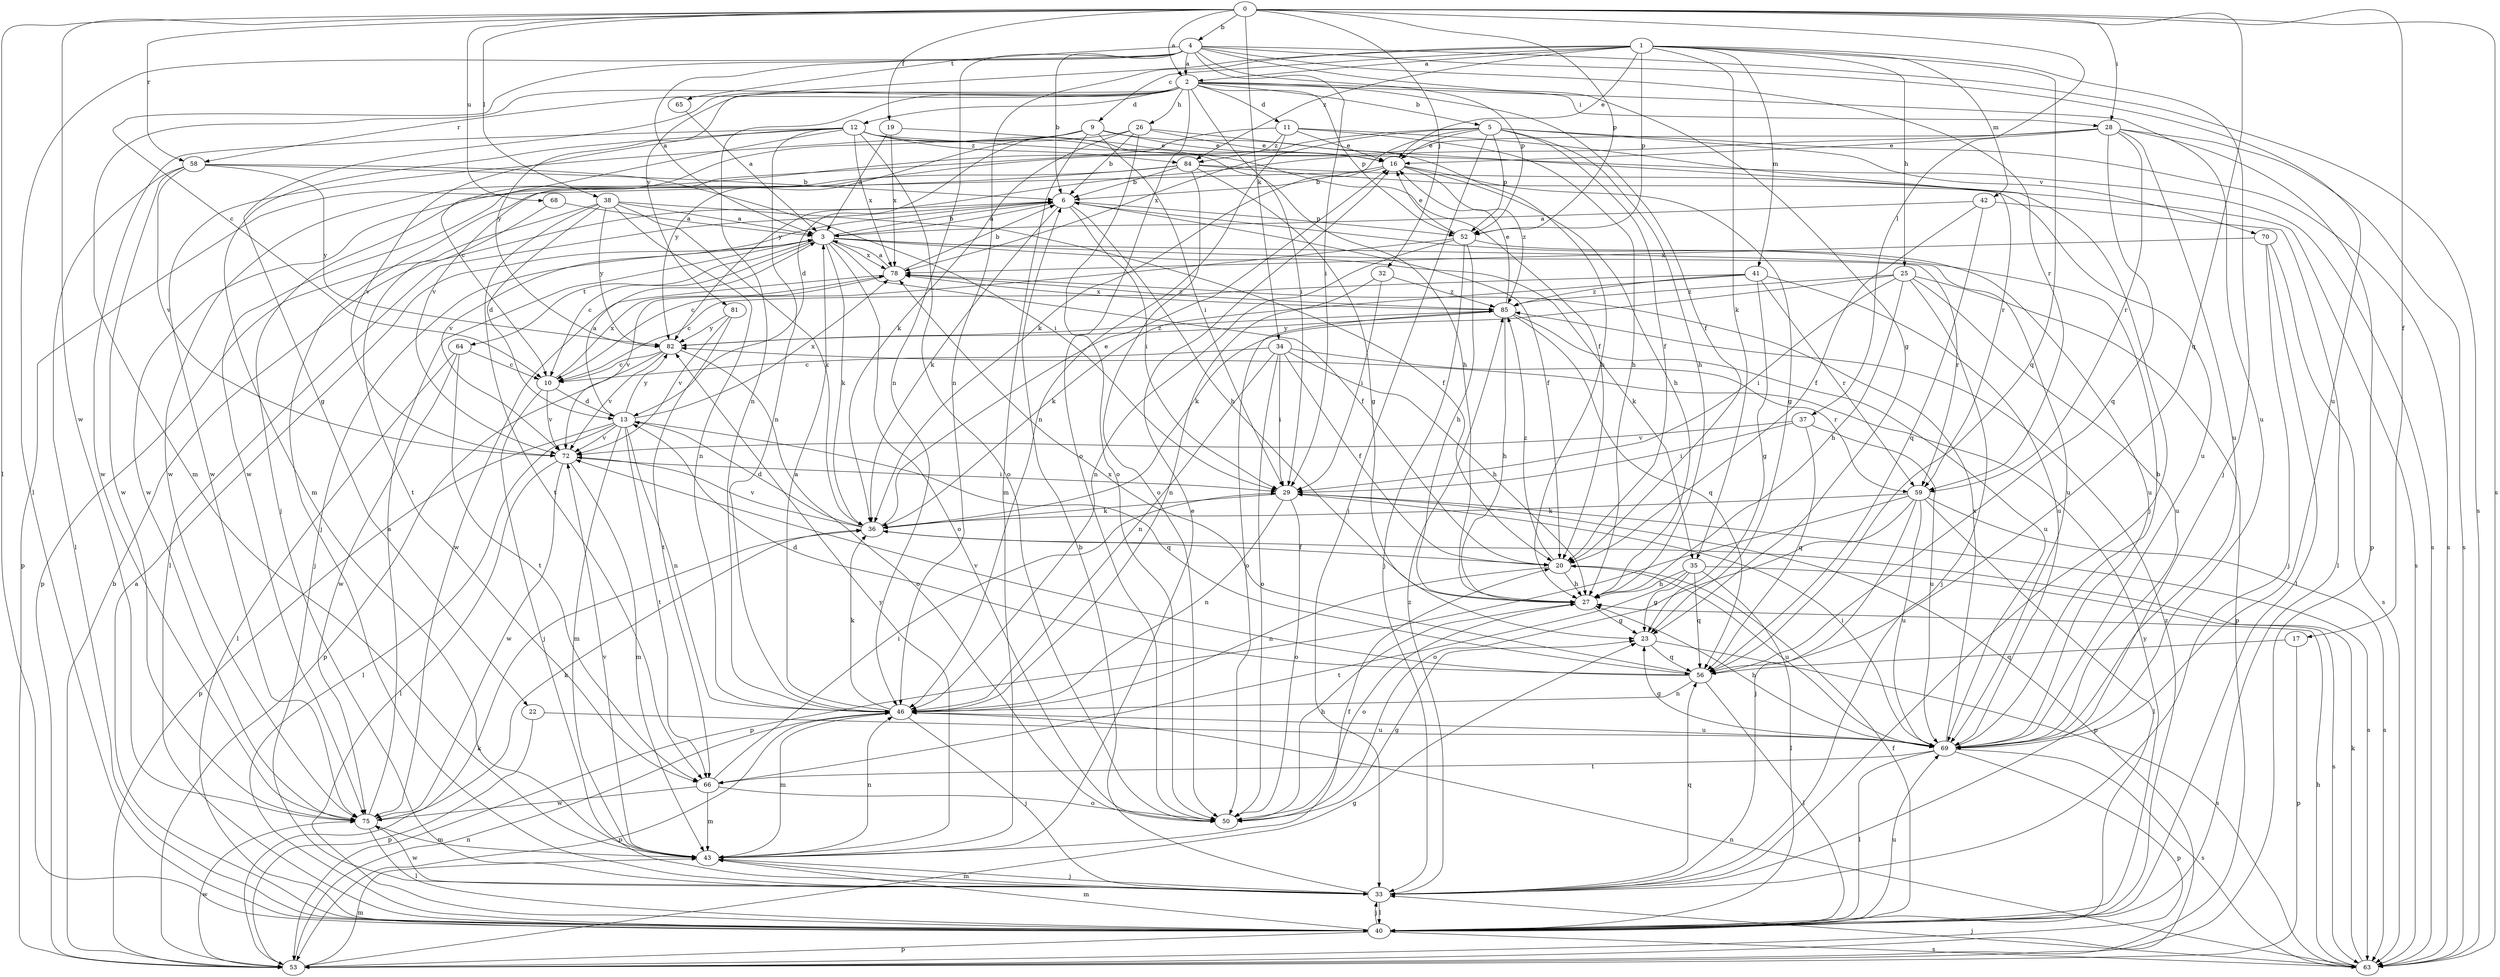 strict digraph  {
0;
1;
2;
3;
4;
5;
6;
9;
10;
11;
12;
13;
16;
17;
19;
20;
22;
23;
25;
26;
27;
28;
29;
32;
33;
34;
35;
36;
37;
38;
40;
41;
42;
43;
46;
50;
52;
53;
56;
58;
59;
63;
64;
65;
66;
68;
69;
70;
72;
75;
78;
81;
82;
84;
85;
0 -> 2  [label=a];
0 -> 4  [label=b];
0 -> 17  [label=f];
0 -> 19  [label=f];
0 -> 28  [label=i];
0 -> 32  [label=j];
0 -> 34  [label=k];
0 -> 37  [label=l];
0 -> 38  [label=l];
0 -> 40  [label=l];
0 -> 52  [label=p];
0 -> 56  [label=q];
0 -> 58  [label=r];
0 -> 63  [label=s];
0 -> 68  [label=u];
0 -> 75  [label=w];
1 -> 2  [label=a];
1 -> 9  [label=c];
1 -> 16  [label=e];
1 -> 25  [label=h];
1 -> 33  [label=j];
1 -> 35  [label=k];
1 -> 41  [label=m];
1 -> 42  [label=m];
1 -> 46  [label=n];
1 -> 52  [label=p];
1 -> 56  [label=q];
1 -> 81  [label=y];
1 -> 84  [label=z];
2 -> 5  [label=b];
2 -> 11  [label=d];
2 -> 12  [label=d];
2 -> 20  [label=f];
2 -> 22  [label=g];
2 -> 26  [label=h];
2 -> 28  [label=i];
2 -> 29  [label=i];
2 -> 43  [label=m];
2 -> 46  [label=n];
2 -> 50  [label=o];
2 -> 52  [label=p];
2 -> 58  [label=r];
2 -> 69  [label=u];
2 -> 82  [label=y];
3 -> 6  [label=b];
3 -> 10  [label=c];
3 -> 20  [label=f];
3 -> 33  [label=j];
3 -> 35  [label=k];
3 -> 36  [label=k];
3 -> 50  [label=o];
3 -> 59  [label=r];
3 -> 64  [label=t];
3 -> 69  [label=u];
3 -> 78  [label=x];
4 -> 2  [label=a];
4 -> 3  [label=a];
4 -> 6  [label=b];
4 -> 10  [label=c];
4 -> 23  [label=g];
4 -> 29  [label=i];
4 -> 40  [label=l];
4 -> 46  [label=n];
4 -> 52  [label=p];
4 -> 59  [label=r];
4 -> 63  [label=s];
4 -> 65  [label=t];
4 -> 69  [label=u];
5 -> 16  [label=e];
5 -> 20  [label=f];
5 -> 27  [label=h];
5 -> 33  [label=j];
5 -> 36  [label=k];
5 -> 52  [label=p];
5 -> 63  [label=s];
5 -> 70  [label=v];
5 -> 75  [label=w];
5 -> 78  [label=x];
6 -> 3  [label=a];
6 -> 20  [label=f];
6 -> 27  [label=h];
6 -> 29  [label=i];
6 -> 36  [label=k];
6 -> 40  [label=l];
6 -> 52  [label=p];
6 -> 72  [label=v];
9 -> 13  [label=d];
9 -> 16  [label=e];
9 -> 29  [label=i];
9 -> 33  [label=j];
9 -> 43  [label=m];
9 -> 75  [label=w];
9 -> 82  [label=y];
10 -> 13  [label=d];
10 -> 33  [label=j];
10 -> 72  [label=v];
10 -> 78  [label=x];
11 -> 16  [label=e];
11 -> 27  [label=h];
11 -> 46  [label=n];
11 -> 59  [label=r];
11 -> 72  [label=v];
11 -> 84  [label=z];
12 -> 10  [label=c];
12 -> 20  [label=f];
12 -> 27  [label=h];
12 -> 43  [label=m];
12 -> 46  [label=n];
12 -> 50  [label=o];
12 -> 63  [label=s];
12 -> 72  [label=v];
12 -> 75  [label=w];
12 -> 78  [label=x];
12 -> 84  [label=z];
13 -> 3  [label=a];
13 -> 40  [label=l];
13 -> 43  [label=m];
13 -> 46  [label=n];
13 -> 53  [label=p];
13 -> 56  [label=q];
13 -> 66  [label=t];
13 -> 72  [label=v];
13 -> 78  [label=x];
13 -> 82  [label=y];
16 -> 6  [label=b];
16 -> 23  [label=g];
16 -> 27  [label=h];
16 -> 53  [label=p];
16 -> 85  [label=z];
17 -> 53  [label=p];
17 -> 56  [label=q];
19 -> 3  [label=a];
19 -> 16  [label=e];
19 -> 78  [label=x];
20 -> 27  [label=h];
20 -> 46  [label=n];
20 -> 69  [label=u];
20 -> 85  [label=z];
22 -> 53  [label=p];
22 -> 69  [label=u];
23 -> 56  [label=q];
23 -> 63  [label=s];
25 -> 27  [label=h];
25 -> 29  [label=i];
25 -> 33  [label=j];
25 -> 36  [label=k];
25 -> 53  [label=p];
25 -> 69  [label=u];
25 -> 85  [label=z];
26 -> 6  [label=b];
26 -> 16  [label=e];
26 -> 27  [label=h];
26 -> 33  [label=j];
26 -> 36  [label=k];
26 -> 50  [label=o];
27 -> 23  [label=g];
27 -> 50  [label=o];
28 -> 16  [label=e];
28 -> 53  [label=p];
28 -> 56  [label=q];
28 -> 59  [label=r];
28 -> 63  [label=s];
28 -> 69  [label=u];
28 -> 75  [label=w];
28 -> 82  [label=y];
29 -> 36  [label=k];
29 -> 46  [label=n];
29 -> 50  [label=o];
29 -> 53  [label=p];
29 -> 63  [label=s];
32 -> 29  [label=i];
32 -> 46  [label=n];
32 -> 85  [label=z];
33 -> 6  [label=b];
33 -> 40  [label=l];
33 -> 43  [label=m];
33 -> 56  [label=q];
33 -> 75  [label=w];
33 -> 85  [label=z];
34 -> 10  [label=c];
34 -> 20  [label=f];
34 -> 27  [label=h];
34 -> 29  [label=i];
34 -> 46  [label=n];
34 -> 50  [label=o];
34 -> 59  [label=r];
35 -> 23  [label=g];
35 -> 27  [label=h];
35 -> 40  [label=l];
35 -> 56  [label=q];
35 -> 63  [label=s];
35 -> 66  [label=t];
36 -> 13  [label=d];
36 -> 16  [label=e];
36 -> 20  [label=f];
36 -> 72  [label=v];
37 -> 29  [label=i];
37 -> 56  [label=q];
37 -> 69  [label=u];
37 -> 72  [label=v];
38 -> 3  [label=a];
38 -> 13  [label=d];
38 -> 20  [label=f];
38 -> 36  [label=k];
38 -> 46  [label=n];
38 -> 53  [label=p];
38 -> 66  [label=t];
38 -> 82  [label=y];
40 -> 3  [label=a];
40 -> 20  [label=f];
40 -> 33  [label=j];
40 -> 43  [label=m];
40 -> 53  [label=p];
40 -> 63  [label=s];
40 -> 69  [label=u];
40 -> 82  [label=y];
40 -> 85  [label=z];
41 -> 10  [label=c];
41 -> 23  [label=g];
41 -> 36  [label=k];
41 -> 59  [label=r];
41 -> 69  [label=u];
41 -> 85  [label=z];
42 -> 3  [label=a];
42 -> 20  [label=f];
42 -> 40  [label=l];
42 -> 56  [label=q];
43 -> 16  [label=e];
43 -> 20  [label=f];
43 -> 33  [label=j];
43 -> 46  [label=n];
43 -> 72  [label=v];
43 -> 82  [label=y];
46 -> 3  [label=a];
46 -> 33  [label=j];
46 -> 36  [label=k];
46 -> 43  [label=m];
46 -> 53  [label=p];
46 -> 69  [label=u];
50 -> 23  [label=g];
50 -> 27  [label=h];
52 -> 10  [label=c];
52 -> 16  [label=e];
52 -> 27  [label=h];
52 -> 33  [label=j];
52 -> 46  [label=n];
52 -> 69  [label=u];
53 -> 6  [label=b];
53 -> 23  [label=g];
53 -> 36  [label=k];
53 -> 43  [label=m];
53 -> 46  [label=n];
53 -> 75  [label=w];
56 -> 13  [label=d];
56 -> 40  [label=l];
56 -> 46  [label=n];
56 -> 72  [label=v];
56 -> 78  [label=x];
58 -> 6  [label=b];
58 -> 29  [label=i];
58 -> 40  [label=l];
58 -> 72  [label=v];
58 -> 75  [label=w];
58 -> 82  [label=y];
59 -> 33  [label=j];
59 -> 36  [label=k];
59 -> 40  [label=l];
59 -> 50  [label=o];
59 -> 53  [label=p];
59 -> 63  [label=s];
59 -> 69  [label=u];
63 -> 27  [label=h];
63 -> 33  [label=j];
63 -> 36  [label=k];
63 -> 46  [label=n];
64 -> 10  [label=c];
64 -> 40  [label=l];
64 -> 66  [label=t];
64 -> 75  [label=w];
65 -> 3  [label=a];
66 -> 29  [label=i];
66 -> 43  [label=m];
66 -> 50  [label=o];
66 -> 75  [label=w];
68 -> 3  [label=a];
68 -> 66  [label=t];
69 -> 6  [label=b];
69 -> 23  [label=g];
69 -> 27  [label=h];
69 -> 29  [label=i];
69 -> 40  [label=l];
69 -> 53  [label=p];
69 -> 63  [label=s];
69 -> 66  [label=t];
69 -> 78  [label=x];
70 -> 33  [label=j];
70 -> 40  [label=l];
70 -> 63  [label=s];
70 -> 78  [label=x];
72 -> 29  [label=i];
72 -> 40  [label=l];
72 -> 43  [label=m];
72 -> 75  [label=w];
75 -> 3  [label=a];
75 -> 36  [label=k];
75 -> 40  [label=l];
75 -> 43  [label=m];
78 -> 3  [label=a];
78 -> 6  [label=b];
78 -> 72  [label=v];
78 -> 75  [label=w];
78 -> 85  [label=z];
81 -> 66  [label=t];
81 -> 72  [label=v];
81 -> 82  [label=y];
82 -> 10  [label=c];
82 -> 50  [label=o];
82 -> 53  [label=p];
82 -> 72  [label=v];
82 -> 85  [label=z];
84 -> 6  [label=b];
84 -> 23  [label=g];
84 -> 33  [label=j];
84 -> 50  [label=o];
84 -> 63  [label=s];
84 -> 69  [label=u];
84 -> 75  [label=w];
85 -> 16  [label=e];
85 -> 27  [label=h];
85 -> 50  [label=o];
85 -> 56  [label=q];
85 -> 69  [label=u];
85 -> 78  [label=x];
85 -> 82  [label=y];
}
